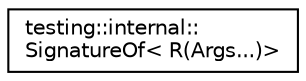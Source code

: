 digraph "类继承关系图"
{
  edge [fontname="Helvetica",fontsize="10",labelfontname="Helvetica",labelfontsize="10"];
  node [fontname="Helvetica",fontsize="10",shape=record];
  rankdir="LR";
  Node0 [label="testing::internal::\lSignatureOf\< R(Args...)\>",height=0.2,width=0.4,color="black", fillcolor="white", style="filled",URL="$structtesting_1_1internal_1_1_signature_of_3_01_r_07_args_8_8_8_08_4.html"];
}
